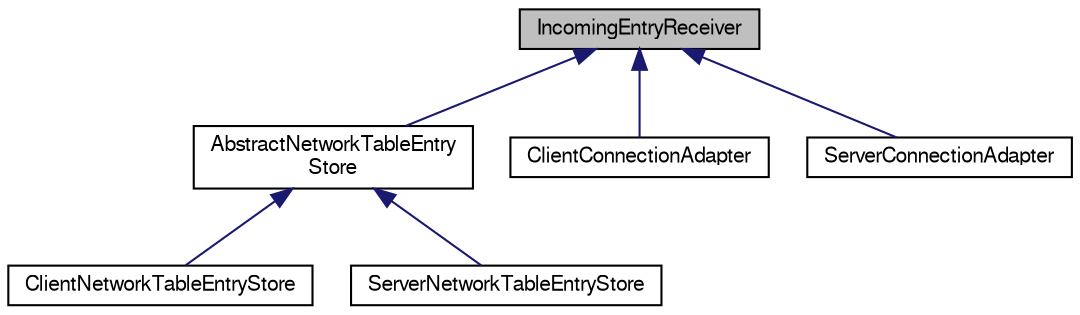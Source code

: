 digraph "IncomingEntryReceiver"
{
  bgcolor="transparent";
  edge [fontname="FreeSans",fontsize="10",labelfontname="FreeSans",labelfontsize="10"];
  node [fontname="FreeSans",fontsize="10",shape=record];
  Node1 [label="IncomingEntryReceiver",height=0.2,width=0.4,color="black", fillcolor="grey75", style="filled" fontcolor="black"];
  Node1 -> Node2 [dir="back",color="midnightblue",fontsize="10",style="solid",fontname="FreeSans"];
  Node2 [label="AbstractNetworkTableEntry\lStore",height=0.2,width=0.4,color="black",URL="$class_abstract_network_table_entry_store.html"];
  Node2 -> Node3 [dir="back",color="midnightblue",fontsize="10",style="solid",fontname="FreeSans"];
  Node3 [label="ClientNetworkTableEntryStore",height=0.2,width=0.4,color="black",URL="$class_client_network_table_entry_store.html"];
  Node2 -> Node4 [dir="back",color="midnightblue",fontsize="10",style="solid",fontname="FreeSans"];
  Node4 [label="ServerNetworkTableEntryStore",height=0.2,width=0.4,color="black",URL="$class_server_network_table_entry_store.html"];
  Node1 -> Node5 [dir="back",color="midnightblue",fontsize="10",style="solid",fontname="FreeSans"];
  Node5 [label="ClientConnectionAdapter",height=0.2,width=0.4,color="black",URL="$class_client_connection_adapter.html"];
  Node1 -> Node6 [dir="back",color="midnightblue",fontsize="10",style="solid",fontname="FreeSans"];
  Node6 [label="ServerConnectionAdapter",height=0.2,width=0.4,color="black",URL="$class_server_connection_adapter.html"];
}
